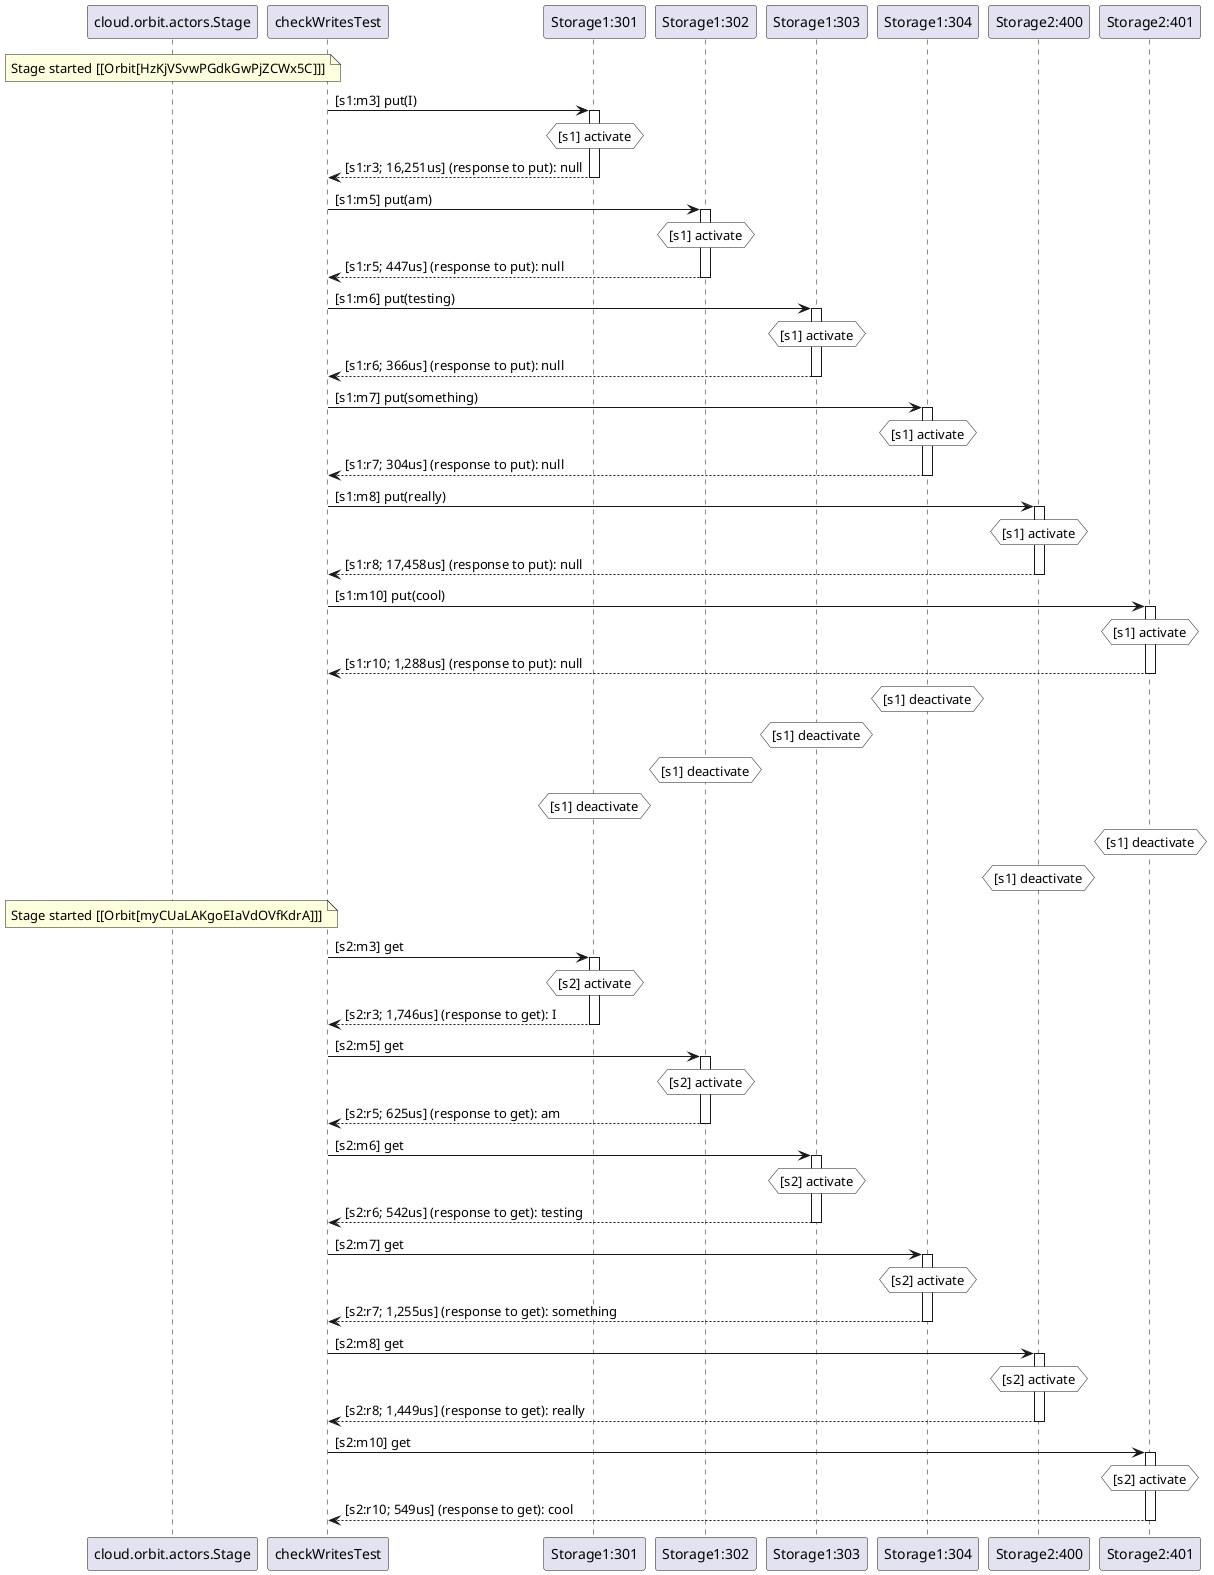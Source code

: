 @startuml
note over "cloud.orbit.actors.Stage": Stage started [[Orbit[HzKjVSvwPGdkGwPjZCWx5C]]]
"checkWritesTest" -> "Storage1:301" : [s1:m3] put(I)
activate "Storage1:301"
hnote over "Storage1:301" #white : [s1] activate
"Storage1:301" --> "checkWritesTest" : [s1:r3; 16,251us] (response to put): null
deactivate "Storage1:301"
"checkWritesTest" -> "Storage1:302" : [s1:m5] put(am)
activate "Storage1:302"
hnote over "Storage1:302" #white : [s1] activate
"Storage1:302" --> "checkWritesTest" : [s1:r5; 447us] (response to put): null
deactivate "Storage1:302"
"checkWritesTest" -> "Storage1:303" : [s1:m6] put(testing)
activate "Storage1:303"
hnote over "Storage1:303" #white : [s1] activate
"Storage1:303" --> "checkWritesTest" : [s1:r6; 366us] (response to put): null
deactivate "Storage1:303"
"checkWritesTest" -> "Storage1:304" : [s1:m7] put(something)
activate "Storage1:304"
hnote over "Storage1:304" #white : [s1] activate
"Storage1:304" --> "checkWritesTest" : [s1:r7; 304us] (response to put): null
deactivate "Storage1:304"
"checkWritesTest" -> "Storage2:400" : [s1:m8] put(really)
activate "Storage2:400"
hnote over "Storage2:400" #white : [s1] activate
"Storage2:400" --> "checkWritesTest" : [s1:r8; 17,458us] (response to put): null
deactivate "Storage2:400"
"checkWritesTest" -> "Storage2:401" : [s1:m10] put(cool)
activate "Storage2:401"
hnote over "Storage2:401" #white : [s1] activate
"Storage2:401" --> "checkWritesTest" : [s1:r10; 1,288us] (response to put): null
deactivate "Storage2:401"
hnote over "Storage1:304" #white : [s1] deactivate
hnote over "Storage1:303" #white : [s1] deactivate
hnote over "Storage1:302" #white : [s1] deactivate
hnote over "Storage1:301" #white : [s1] deactivate
hnote over "Storage2:401" #white : [s1] deactivate
hnote over "Storage2:400" #white : [s1] deactivate
note over "cloud.orbit.actors.Stage": Stage started [[Orbit[myCUaLAKgoEIaVdOVfKdrA]]]
"checkWritesTest" -> "Storage1:301" : [s2:m3] get
activate "Storage1:301"
hnote over "Storage1:301" #white : [s2] activate
"Storage1:301" --> "checkWritesTest" : [s2:r3; 1,746us] (response to get): I
deactivate "Storage1:301"
"checkWritesTest" -> "Storage1:302" : [s2:m5] get
activate "Storage1:302"
hnote over "Storage1:302" #white : [s2] activate
"Storage1:302" --> "checkWritesTest" : [s2:r5; 625us] (response to get): am
deactivate "Storage1:302"
"checkWritesTest" -> "Storage1:303" : [s2:m6] get
activate "Storage1:303"
hnote over "Storage1:303" #white : [s2] activate
"Storage1:303" --> "checkWritesTest" : [s2:r6; 542us] (response to get): testing
deactivate "Storage1:303"
"checkWritesTest" -> "Storage1:304" : [s2:m7] get
activate "Storage1:304"
hnote over "Storage1:304" #white : [s2] activate
"Storage1:304" --> "checkWritesTest" : [s2:r7; 1,255us] (response to get): something
deactivate "Storage1:304"
"checkWritesTest" -> "Storage2:400" : [s2:m8] get
activate "Storage2:400"
hnote over "Storage2:400" #white : [s2] activate
"Storage2:400" --> "checkWritesTest" : [s2:r8; 1,449us] (response to get): really
deactivate "Storage2:400"
"checkWritesTest" -> "Storage2:401" : [s2:m10] get
activate "Storage2:401"
hnote over "Storage2:401" #white : [s2] activate
"Storage2:401" --> "checkWritesTest" : [s2:r10; 549us] (response to get): cool
deactivate "Storage2:401"
@enduml
